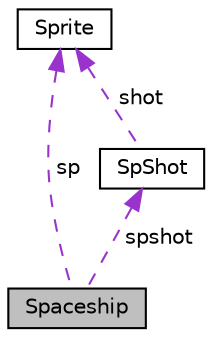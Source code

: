 digraph "Spaceship"
{
 // LATEX_PDF_SIZE
  edge [fontname="Helvetica",fontsize="10",labelfontname="Helvetica",labelfontsize="10"];
  node [fontname="Helvetica",fontsize="10",shape=record];
  Node1 [label="Spaceship",height=0.2,width=0.4,color="black", fillcolor="grey75", style="filled", fontcolor="black",tooltip=" "];
  Node2 -> Node1 [dir="back",color="darkorchid3",fontsize="10",style="dashed",label=" spshot" ,fontname="Helvetica"];
  Node2 [label="SpShot",height=0.2,width=0.4,color="black", fillcolor="white", style="filled",URL="$struct_sp_shot.html",tooltip=" "];
  Node3 -> Node2 [dir="back",color="darkorchid3",fontsize="10",style="dashed",label=" shot" ,fontname="Helvetica"];
  Node3 [label="Sprite",height=0.2,width=0.4,color="black", fillcolor="white", style="filled",URL="$struct_sprite.html",tooltip=" "];
  Node3 -> Node1 [dir="back",color="darkorchid3",fontsize="10",style="dashed",label=" sp" ,fontname="Helvetica"];
}
